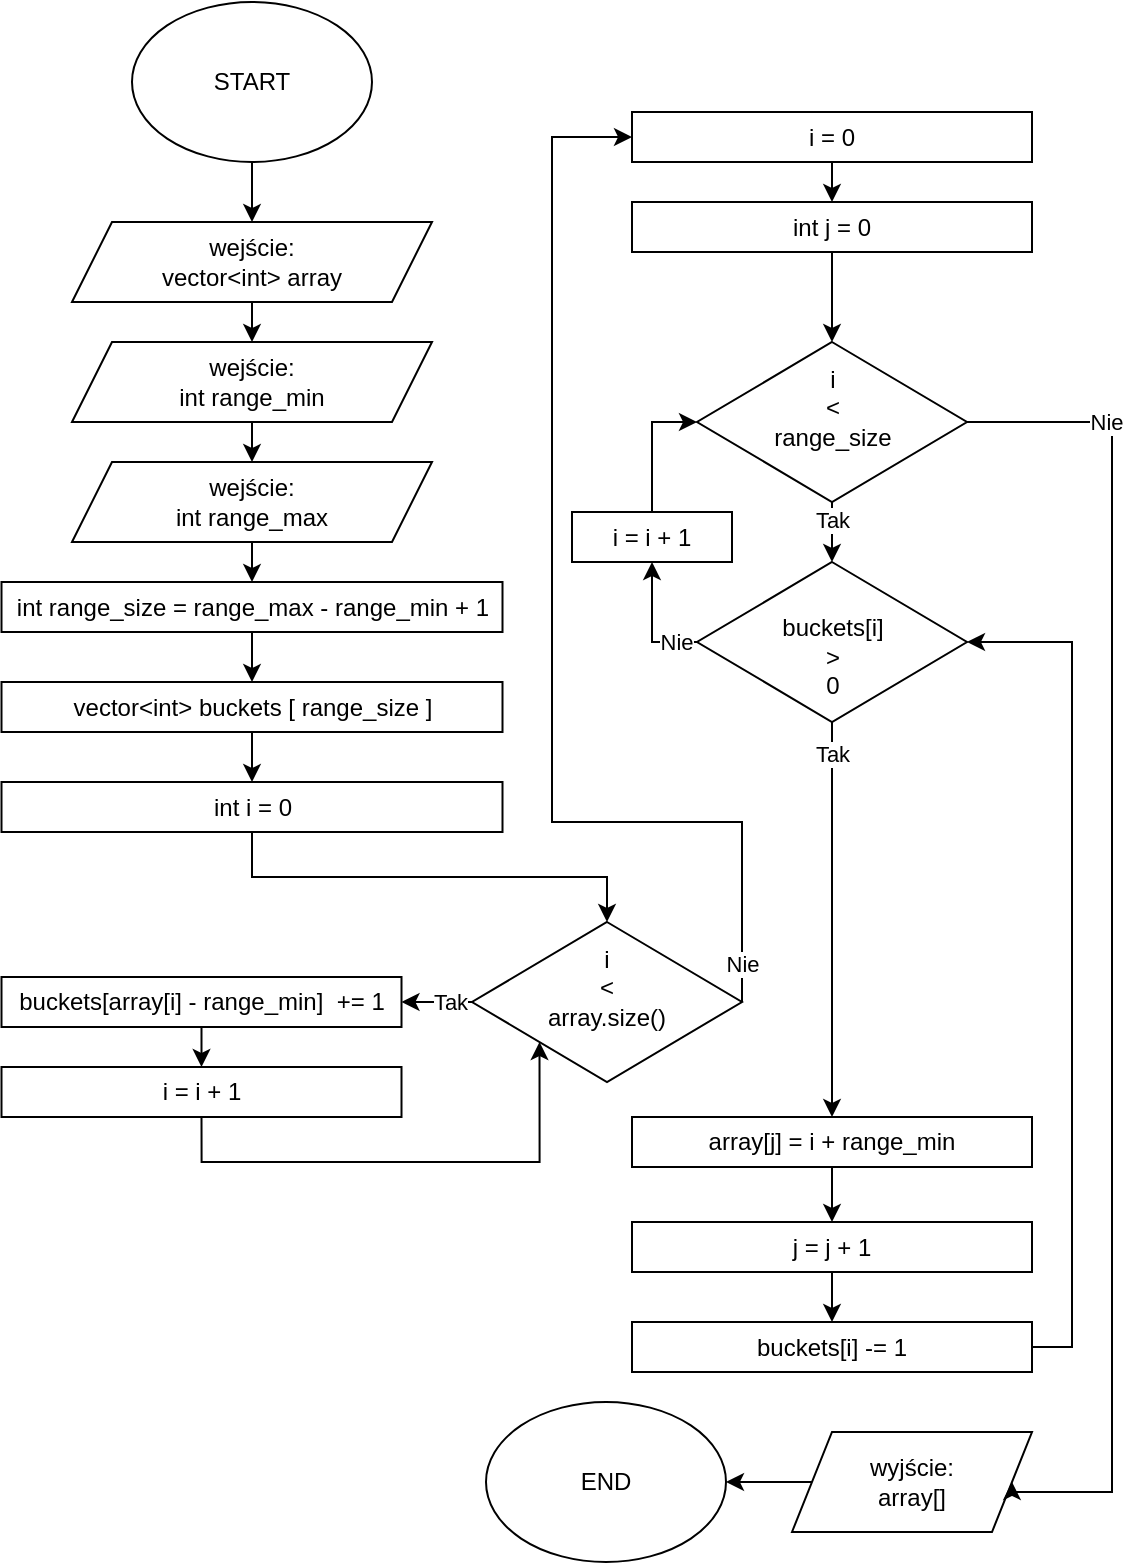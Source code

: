 <mxfile version="20.7.4" type="device"><diagram id="C5RBs43oDa-KdzZeNtuy" name="Page-1"><mxGraphModel dx="1828" dy="1235" grid="1" gridSize="10" guides="1" tooltips="1" connect="1" arrows="1" fold="1" page="1" pageScale="1" pageWidth="827" pageHeight="1169" math="0" shadow="0"><root><mxCell id="WIyWlLk6GJQsqaUBKTNV-0"/><mxCell id="WIyWlLk6GJQsqaUBKTNV-1" parent="WIyWlLk6GJQsqaUBKTNV-0"/><mxCell id="Mo_ADzH3ZdjnTpDEBKoF-2" style="edgeStyle=orthogonalEdgeStyle;rounded=0;orthogonalLoop=1;jettySize=auto;html=1;entryX=0.5;entryY=0;entryDx=0;entryDy=0;" edge="1" parent="WIyWlLk6GJQsqaUBKTNV-1" source="8NVyN7WHSs_X_-aghORO-1" target="8NVyN7WHSs_X_-aghORO-3"><mxGeometry relative="1" as="geometry"/></mxCell><mxCell id="8NVyN7WHSs_X_-aghORO-1" value="START" style="ellipse;whiteSpace=wrap;html=1;" parent="WIyWlLk6GJQsqaUBKTNV-1" vertex="1"><mxGeometry x="-600" y="120" width="120" height="80" as="geometry"/></mxCell><mxCell id="Mo_ADzH3ZdjnTpDEBKoF-53" style="edgeStyle=orthogonalEdgeStyle;rounded=0;orthogonalLoop=1;jettySize=auto;html=1;exitX=0.5;exitY=1;exitDx=0;exitDy=0;entryX=0.5;entryY=0;entryDx=0;entryDy=0;" edge="1" parent="WIyWlLk6GJQsqaUBKTNV-1" source="8NVyN7WHSs_X_-aghORO-3" target="Mo_ADzH3ZdjnTpDEBKoF-51"><mxGeometry relative="1" as="geometry"/></mxCell><mxCell id="8NVyN7WHSs_X_-aghORO-3" value="wejście:&lt;br&gt;vector&amp;lt;int&amp;gt; array" style="shape=parallelogram;perimeter=parallelogramPerimeter;whiteSpace=wrap;html=1;fixedSize=1;" parent="WIyWlLk6GJQsqaUBKTNV-1" vertex="1"><mxGeometry x="-630" y="230" width="180" height="40" as="geometry"/></mxCell><mxCell id="Mo_ADzH3ZdjnTpDEBKoF-57" style="edgeStyle=orthogonalEdgeStyle;rounded=0;orthogonalLoop=1;jettySize=auto;html=1;exitX=0.5;exitY=1;exitDx=0;exitDy=0;entryX=0.5;entryY=0;entryDx=0;entryDy=0;" edge="1" parent="WIyWlLk6GJQsqaUBKTNV-1" source="Mo_ADzH3ZdjnTpDEBKoF-48" target="Mo_ADzH3ZdjnTpDEBKoF-56"><mxGeometry relative="1" as="geometry"/></mxCell><mxCell id="Mo_ADzH3ZdjnTpDEBKoF-48" value="int range_size = range_max - range_min + 1" style="rounded=0;whiteSpace=wrap;html=1;" vertex="1" parent="WIyWlLk6GJQsqaUBKTNV-1"><mxGeometry x="-665.25" y="410" width="250.5" height="25" as="geometry"/></mxCell><mxCell id="Mo_ADzH3ZdjnTpDEBKoF-49" value="END" style="ellipse;whiteSpace=wrap;html=1;" vertex="1" parent="WIyWlLk6GJQsqaUBKTNV-1"><mxGeometry x="-423" y="820" width="120" height="80" as="geometry"/></mxCell><mxCell id="Mo_ADzH3ZdjnTpDEBKoF-97" style="edgeStyle=orthogonalEdgeStyle;rounded=0;orthogonalLoop=1;jettySize=auto;html=1;entryX=1;entryY=0.5;entryDx=0;entryDy=0;" edge="1" parent="WIyWlLk6GJQsqaUBKTNV-1" source="Mo_ADzH3ZdjnTpDEBKoF-50" target="Mo_ADzH3ZdjnTpDEBKoF-49"><mxGeometry relative="1" as="geometry"/></mxCell><mxCell id="Mo_ADzH3ZdjnTpDEBKoF-50" value="wyjście:&lt;br&gt;array[]" style="shape=parallelogram;perimeter=parallelogramPerimeter;whiteSpace=wrap;html=1;fixedSize=1;" vertex="1" parent="WIyWlLk6GJQsqaUBKTNV-1"><mxGeometry x="-270" y="835" width="120" height="50" as="geometry"/></mxCell><mxCell id="Mo_ADzH3ZdjnTpDEBKoF-54" style="edgeStyle=orthogonalEdgeStyle;rounded=0;orthogonalLoop=1;jettySize=auto;html=1;exitX=0.5;exitY=1;exitDx=0;exitDy=0;entryX=0.5;entryY=0;entryDx=0;entryDy=0;" edge="1" parent="WIyWlLk6GJQsqaUBKTNV-1" source="Mo_ADzH3ZdjnTpDEBKoF-51" target="Mo_ADzH3ZdjnTpDEBKoF-52"><mxGeometry relative="1" as="geometry"/></mxCell><mxCell id="Mo_ADzH3ZdjnTpDEBKoF-51" value="wejście:&lt;br&gt;int range_min" style="shape=parallelogram;perimeter=parallelogramPerimeter;whiteSpace=wrap;html=1;fixedSize=1;" vertex="1" parent="WIyWlLk6GJQsqaUBKTNV-1"><mxGeometry x="-630" y="290" width="180" height="40" as="geometry"/></mxCell><mxCell id="Mo_ADzH3ZdjnTpDEBKoF-55" style="edgeStyle=orthogonalEdgeStyle;rounded=0;orthogonalLoop=1;jettySize=auto;html=1;exitX=0.5;exitY=1;exitDx=0;exitDy=0;entryX=0.5;entryY=0;entryDx=0;entryDy=0;" edge="1" parent="WIyWlLk6GJQsqaUBKTNV-1" source="Mo_ADzH3ZdjnTpDEBKoF-52" target="Mo_ADzH3ZdjnTpDEBKoF-48"><mxGeometry relative="1" as="geometry"/></mxCell><mxCell id="Mo_ADzH3ZdjnTpDEBKoF-52" value="wejście:&lt;br&gt;int range_max" style="shape=parallelogram;perimeter=parallelogramPerimeter;whiteSpace=wrap;html=1;fixedSize=1;" vertex="1" parent="WIyWlLk6GJQsqaUBKTNV-1"><mxGeometry x="-630" y="350" width="180" height="40" as="geometry"/></mxCell><mxCell id="Mo_ADzH3ZdjnTpDEBKoF-61" style="edgeStyle=orthogonalEdgeStyle;rounded=0;orthogonalLoop=1;jettySize=auto;html=1;exitX=0.5;exitY=1;exitDx=0;exitDy=0;entryX=0.5;entryY=0;entryDx=0;entryDy=0;" edge="1" parent="WIyWlLk6GJQsqaUBKTNV-1" source="Mo_ADzH3ZdjnTpDEBKoF-56" target="Mo_ADzH3ZdjnTpDEBKoF-60"><mxGeometry relative="1" as="geometry"/></mxCell><mxCell id="Mo_ADzH3ZdjnTpDEBKoF-56" value="vector&amp;lt;int&amp;gt; buckets [ range_size ]" style="rounded=0;whiteSpace=wrap;html=1;" vertex="1" parent="WIyWlLk6GJQsqaUBKTNV-1"><mxGeometry x="-665.25" y="460" width="250.5" height="25" as="geometry"/></mxCell><mxCell id="Mo_ADzH3ZdjnTpDEBKoF-64" style="edgeStyle=orthogonalEdgeStyle;rounded=0;orthogonalLoop=1;jettySize=auto;html=1;exitX=0;exitY=0.5;exitDx=0;exitDy=0;entryX=1;entryY=0.5;entryDx=0;entryDy=0;" edge="1" parent="WIyWlLk6GJQsqaUBKTNV-1" source="Mo_ADzH3ZdjnTpDEBKoF-59" target="Mo_ADzH3ZdjnTpDEBKoF-63"><mxGeometry relative="1" as="geometry"/></mxCell><mxCell id="Mo_ADzH3ZdjnTpDEBKoF-65" value="Tak" style="edgeLabel;html=1;align=center;verticalAlign=middle;resizable=0;points=[];" vertex="1" connectable="0" parent="Mo_ADzH3ZdjnTpDEBKoF-64"><mxGeometry x="-0.741" y="2" relative="1" as="geometry"><mxPoint x="-7" y="-2" as="offset"/></mxGeometry></mxCell><mxCell id="Mo_ADzH3ZdjnTpDEBKoF-69" style="edgeStyle=orthogonalEdgeStyle;rounded=0;orthogonalLoop=1;jettySize=auto;html=1;entryX=0;entryY=0.5;entryDx=0;entryDy=0;exitX=1;exitY=0.5;exitDx=0;exitDy=0;" edge="1" parent="WIyWlLk6GJQsqaUBKTNV-1" source="Mo_ADzH3ZdjnTpDEBKoF-59" target="Mo_ADzH3ZdjnTpDEBKoF-70"><mxGeometry relative="1" as="geometry"><mxPoint x="-260" y="560" as="targetPoint"/><Array as="points"><mxPoint x="-295" y="530"/><mxPoint x="-390" y="530"/><mxPoint x="-390" y="188"/></Array></mxGeometry></mxCell><mxCell id="Mo_ADzH3ZdjnTpDEBKoF-87" value="Nie" style="edgeLabel;html=1;align=center;verticalAlign=middle;resizable=0;points=[];" vertex="1" connectable="0" parent="Mo_ADzH3ZdjnTpDEBKoF-69"><mxGeometry x="-0.933" y="1" relative="1" as="geometry"><mxPoint x="1" as="offset"/></mxGeometry></mxCell><mxCell id="Mo_ADzH3ZdjnTpDEBKoF-59" value="i&lt;br&gt;&amp;lt;&lt;br&gt;array.size()&lt;br&gt;&amp;nbsp;" style="rhombus;whiteSpace=wrap;html=1;" vertex="1" parent="WIyWlLk6GJQsqaUBKTNV-1"><mxGeometry x="-430" y="580" width="135" height="80" as="geometry"/></mxCell><mxCell id="Mo_ADzH3ZdjnTpDEBKoF-62" style="edgeStyle=orthogonalEdgeStyle;rounded=0;orthogonalLoop=1;jettySize=auto;html=1;exitX=0.5;exitY=1;exitDx=0;exitDy=0;entryX=0.5;entryY=0;entryDx=0;entryDy=0;" edge="1" parent="WIyWlLk6GJQsqaUBKTNV-1" source="Mo_ADzH3ZdjnTpDEBKoF-60" target="Mo_ADzH3ZdjnTpDEBKoF-59"><mxGeometry relative="1" as="geometry"/></mxCell><mxCell id="Mo_ADzH3ZdjnTpDEBKoF-60" value="int i = 0" style="rounded=0;whiteSpace=wrap;html=1;" vertex="1" parent="WIyWlLk6GJQsqaUBKTNV-1"><mxGeometry x="-665.25" y="510" width="250.5" height="25" as="geometry"/></mxCell><mxCell id="Mo_ADzH3ZdjnTpDEBKoF-67" style="edgeStyle=orthogonalEdgeStyle;rounded=0;orthogonalLoop=1;jettySize=auto;html=1;exitX=0.5;exitY=1;exitDx=0;exitDy=0;entryX=0.5;entryY=0;entryDx=0;entryDy=0;" edge="1" parent="WIyWlLk6GJQsqaUBKTNV-1" source="Mo_ADzH3ZdjnTpDEBKoF-63" target="Mo_ADzH3ZdjnTpDEBKoF-66"><mxGeometry relative="1" as="geometry"/></mxCell><mxCell id="Mo_ADzH3ZdjnTpDEBKoF-63" value="buckets[array[i] - range_min]&amp;nbsp; += 1" style="rounded=0;whiteSpace=wrap;html=1;" vertex="1" parent="WIyWlLk6GJQsqaUBKTNV-1"><mxGeometry x="-665.25" y="607.5" width="200" height="25" as="geometry"/></mxCell><mxCell id="Mo_ADzH3ZdjnTpDEBKoF-68" style="edgeStyle=orthogonalEdgeStyle;rounded=0;orthogonalLoop=1;jettySize=auto;html=1;exitX=0.5;exitY=1;exitDx=0;exitDy=0;entryX=0;entryY=1;entryDx=0;entryDy=0;" edge="1" parent="WIyWlLk6GJQsqaUBKTNV-1" source="Mo_ADzH3ZdjnTpDEBKoF-66" target="Mo_ADzH3ZdjnTpDEBKoF-59"><mxGeometry relative="1" as="geometry"><mxPoint x="-385.25" y="640" as="targetPoint"/><Array as="points"><mxPoint x="-565" y="700"/><mxPoint x="-396" y="700"/></Array></mxGeometry></mxCell><mxCell id="Mo_ADzH3ZdjnTpDEBKoF-66" value="i = i + 1" style="rounded=0;whiteSpace=wrap;html=1;" vertex="1" parent="WIyWlLk6GJQsqaUBKTNV-1"><mxGeometry x="-665.25" y="652.5" width="200" height="25" as="geometry"/></mxCell><mxCell id="Mo_ADzH3ZdjnTpDEBKoF-72" style="edgeStyle=orthogonalEdgeStyle;rounded=0;orthogonalLoop=1;jettySize=auto;html=1;exitX=0.5;exitY=1;exitDx=0;exitDy=0;entryX=0.5;entryY=0;entryDx=0;entryDy=0;" edge="1" parent="WIyWlLk6GJQsqaUBKTNV-1" source="Mo_ADzH3ZdjnTpDEBKoF-70" target="Mo_ADzH3ZdjnTpDEBKoF-71"><mxGeometry relative="1" as="geometry"/></mxCell><mxCell id="Mo_ADzH3ZdjnTpDEBKoF-70" value="i = 0" style="rounded=0;whiteSpace=wrap;html=1;" vertex="1" parent="WIyWlLk6GJQsqaUBKTNV-1"><mxGeometry x="-350" y="175" width="200" height="25" as="geometry"/></mxCell><mxCell id="Mo_ADzH3ZdjnTpDEBKoF-79" style="edgeStyle=orthogonalEdgeStyle;rounded=0;orthogonalLoop=1;jettySize=auto;html=1;entryX=0.5;entryY=0;entryDx=0;entryDy=0;" edge="1" parent="WIyWlLk6GJQsqaUBKTNV-1" source="Mo_ADzH3ZdjnTpDEBKoF-71" target="Mo_ADzH3ZdjnTpDEBKoF-73"><mxGeometry relative="1" as="geometry"/></mxCell><mxCell id="Mo_ADzH3ZdjnTpDEBKoF-71" value="int j = 0" style="rounded=0;whiteSpace=wrap;html=1;" vertex="1" parent="WIyWlLk6GJQsqaUBKTNV-1"><mxGeometry x="-350" y="220" width="200" height="25" as="geometry"/></mxCell><mxCell id="Mo_ADzH3ZdjnTpDEBKoF-78" style="edgeStyle=orthogonalEdgeStyle;rounded=0;orthogonalLoop=1;jettySize=auto;html=1;entryX=0.5;entryY=0;entryDx=0;entryDy=0;" edge="1" parent="WIyWlLk6GJQsqaUBKTNV-1" source="Mo_ADzH3ZdjnTpDEBKoF-73" target="Mo_ADzH3ZdjnTpDEBKoF-75"><mxGeometry relative="1" as="geometry"/></mxCell><mxCell id="Mo_ADzH3ZdjnTpDEBKoF-85" value="Tak" style="edgeLabel;html=1;align=center;verticalAlign=middle;resizable=0;points=[];" vertex="1" connectable="0" parent="Mo_ADzH3ZdjnTpDEBKoF-78"><mxGeometry x="-0.754" relative="1" as="geometry"><mxPoint y="3" as="offset"/></mxGeometry></mxCell><mxCell id="Mo_ADzH3ZdjnTpDEBKoF-95" style="edgeStyle=orthogonalEdgeStyle;rounded=0;orthogonalLoop=1;jettySize=auto;html=1;exitX=1;exitY=0.5;exitDx=0;exitDy=0;entryX=1;entryY=0.5;entryDx=0;entryDy=0;" edge="1" parent="WIyWlLk6GJQsqaUBKTNV-1" source="Mo_ADzH3ZdjnTpDEBKoF-73" target="Mo_ADzH3ZdjnTpDEBKoF-50"><mxGeometry relative="1" as="geometry"><Array as="points"><mxPoint x="-110" y="330"/><mxPoint x="-110" y="865"/></Array></mxGeometry></mxCell><mxCell id="Mo_ADzH3ZdjnTpDEBKoF-96" value="Nie" style="edgeLabel;html=1;align=center;verticalAlign=middle;resizable=0;points=[];" vertex="1" connectable="0" parent="Mo_ADzH3ZdjnTpDEBKoF-95"><mxGeometry x="-0.801" relative="1" as="geometry"><mxPoint x="3" as="offset"/></mxGeometry></mxCell><mxCell id="Mo_ADzH3ZdjnTpDEBKoF-73" value="i&lt;br&gt;&amp;lt;&lt;br&gt;range_size&lt;br&gt;&amp;nbsp;" style="rhombus;whiteSpace=wrap;html=1;" vertex="1" parent="WIyWlLk6GJQsqaUBKTNV-1"><mxGeometry x="-317.5" y="290" width="135" height="80" as="geometry"/></mxCell><mxCell id="Mo_ADzH3ZdjnTpDEBKoF-82" style="edgeStyle=orthogonalEdgeStyle;rounded=0;orthogonalLoop=1;jettySize=auto;html=1;entryX=0.5;entryY=1;entryDx=0;entryDy=0;exitX=0;exitY=0.5;exitDx=0;exitDy=0;" edge="1" parent="WIyWlLk6GJQsqaUBKTNV-1" source="Mo_ADzH3ZdjnTpDEBKoF-75" target="Mo_ADzH3ZdjnTpDEBKoF-81"><mxGeometry relative="1" as="geometry"/></mxCell><mxCell id="Mo_ADzH3ZdjnTpDEBKoF-84" value="Nie" style="edgeLabel;html=1;align=center;verticalAlign=middle;resizable=0;points=[];" vertex="1" connectable="0" parent="Mo_ADzH3ZdjnTpDEBKoF-82"><mxGeometry x="-0.549" y="-1" relative="1" as="geometry"><mxPoint x="3" y="1" as="offset"/></mxGeometry></mxCell><mxCell id="Mo_ADzH3ZdjnTpDEBKoF-88" style="edgeStyle=orthogonalEdgeStyle;rounded=0;orthogonalLoop=1;jettySize=auto;html=1;entryX=0.5;entryY=0;entryDx=0;entryDy=0;" edge="1" parent="WIyWlLk6GJQsqaUBKTNV-1" source="Mo_ADzH3ZdjnTpDEBKoF-75" target="Mo_ADzH3ZdjnTpDEBKoF-86"><mxGeometry relative="1" as="geometry"/></mxCell><mxCell id="Mo_ADzH3ZdjnTpDEBKoF-94" value="Tak" style="edgeLabel;html=1;align=center;verticalAlign=middle;resizable=0;points=[];" vertex="1" connectable="0" parent="Mo_ADzH3ZdjnTpDEBKoF-88"><mxGeometry x="-0.841" y="1" relative="1" as="geometry"><mxPoint x="-1" as="offset"/></mxGeometry></mxCell><mxCell id="Mo_ADzH3ZdjnTpDEBKoF-75" value="&amp;nbsp;&lt;br&gt;buckets[i]&lt;br&gt;&amp;gt;&lt;br&gt;0" style="rhombus;whiteSpace=wrap;html=1;" vertex="1" parent="WIyWlLk6GJQsqaUBKTNV-1"><mxGeometry x="-317.5" y="400" width="135" height="80" as="geometry"/></mxCell><mxCell id="Mo_ADzH3ZdjnTpDEBKoF-83" style="edgeStyle=orthogonalEdgeStyle;rounded=0;orthogonalLoop=1;jettySize=auto;html=1;exitX=0.5;exitY=0;exitDx=0;exitDy=0;entryX=0;entryY=0.5;entryDx=0;entryDy=0;" edge="1" parent="WIyWlLk6GJQsqaUBKTNV-1" source="Mo_ADzH3ZdjnTpDEBKoF-81" target="Mo_ADzH3ZdjnTpDEBKoF-73"><mxGeometry relative="1" as="geometry"/></mxCell><mxCell id="Mo_ADzH3ZdjnTpDEBKoF-81" value="i = i + 1" style="rounded=0;whiteSpace=wrap;html=1;" vertex="1" parent="WIyWlLk6GJQsqaUBKTNV-1"><mxGeometry x="-380" y="375" width="80" height="25" as="geometry"/></mxCell><mxCell id="Mo_ADzH3ZdjnTpDEBKoF-90" style="edgeStyle=orthogonalEdgeStyle;rounded=0;orthogonalLoop=1;jettySize=auto;html=1;exitX=0.5;exitY=1;exitDx=0;exitDy=0;entryX=0.5;entryY=0;entryDx=0;entryDy=0;" edge="1" parent="WIyWlLk6GJQsqaUBKTNV-1" source="Mo_ADzH3ZdjnTpDEBKoF-86" target="Mo_ADzH3ZdjnTpDEBKoF-89"><mxGeometry relative="1" as="geometry"/></mxCell><mxCell id="Mo_ADzH3ZdjnTpDEBKoF-86" value="array[j] = i + range_min" style="rounded=0;whiteSpace=wrap;html=1;" vertex="1" parent="WIyWlLk6GJQsqaUBKTNV-1"><mxGeometry x="-350" y="677.5" width="200" height="25" as="geometry"/></mxCell><mxCell id="Mo_ADzH3ZdjnTpDEBKoF-92" style="edgeStyle=orthogonalEdgeStyle;rounded=0;orthogonalLoop=1;jettySize=auto;html=1;exitX=0.5;exitY=1;exitDx=0;exitDy=0;entryX=0.5;entryY=0;entryDx=0;entryDy=0;" edge="1" parent="WIyWlLk6GJQsqaUBKTNV-1" source="Mo_ADzH3ZdjnTpDEBKoF-89" target="Mo_ADzH3ZdjnTpDEBKoF-91"><mxGeometry relative="1" as="geometry"/></mxCell><mxCell id="Mo_ADzH3ZdjnTpDEBKoF-89" value="j = j + 1" style="rounded=0;whiteSpace=wrap;html=1;" vertex="1" parent="WIyWlLk6GJQsqaUBKTNV-1"><mxGeometry x="-350" y="730" width="200" height="25" as="geometry"/></mxCell><mxCell id="Mo_ADzH3ZdjnTpDEBKoF-93" style="edgeStyle=orthogonalEdgeStyle;rounded=0;orthogonalLoop=1;jettySize=auto;html=1;exitX=1;exitY=0.5;exitDx=0;exitDy=0;entryX=1;entryY=0.5;entryDx=0;entryDy=0;" edge="1" parent="WIyWlLk6GJQsqaUBKTNV-1" source="Mo_ADzH3ZdjnTpDEBKoF-91" target="Mo_ADzH3ZdjnTpDEBKoF-75"><mxGeometry relative="1" as="geometry"/></mxCell><mxCell id="Mo_ADzH3ZdjnTpDEBKoF-91" value="buckets[i] -= 1" style="rounded=0;whiteSpace=wrap;html=1;" vertex="1" parent="WIyWlLk6GJQsqaUBKTNV-1"><mxGeometry x="-350" y="780" width="200" height="25" as="geometry"/></mxCell></root></mxGraphModel></diagram></mxfile>